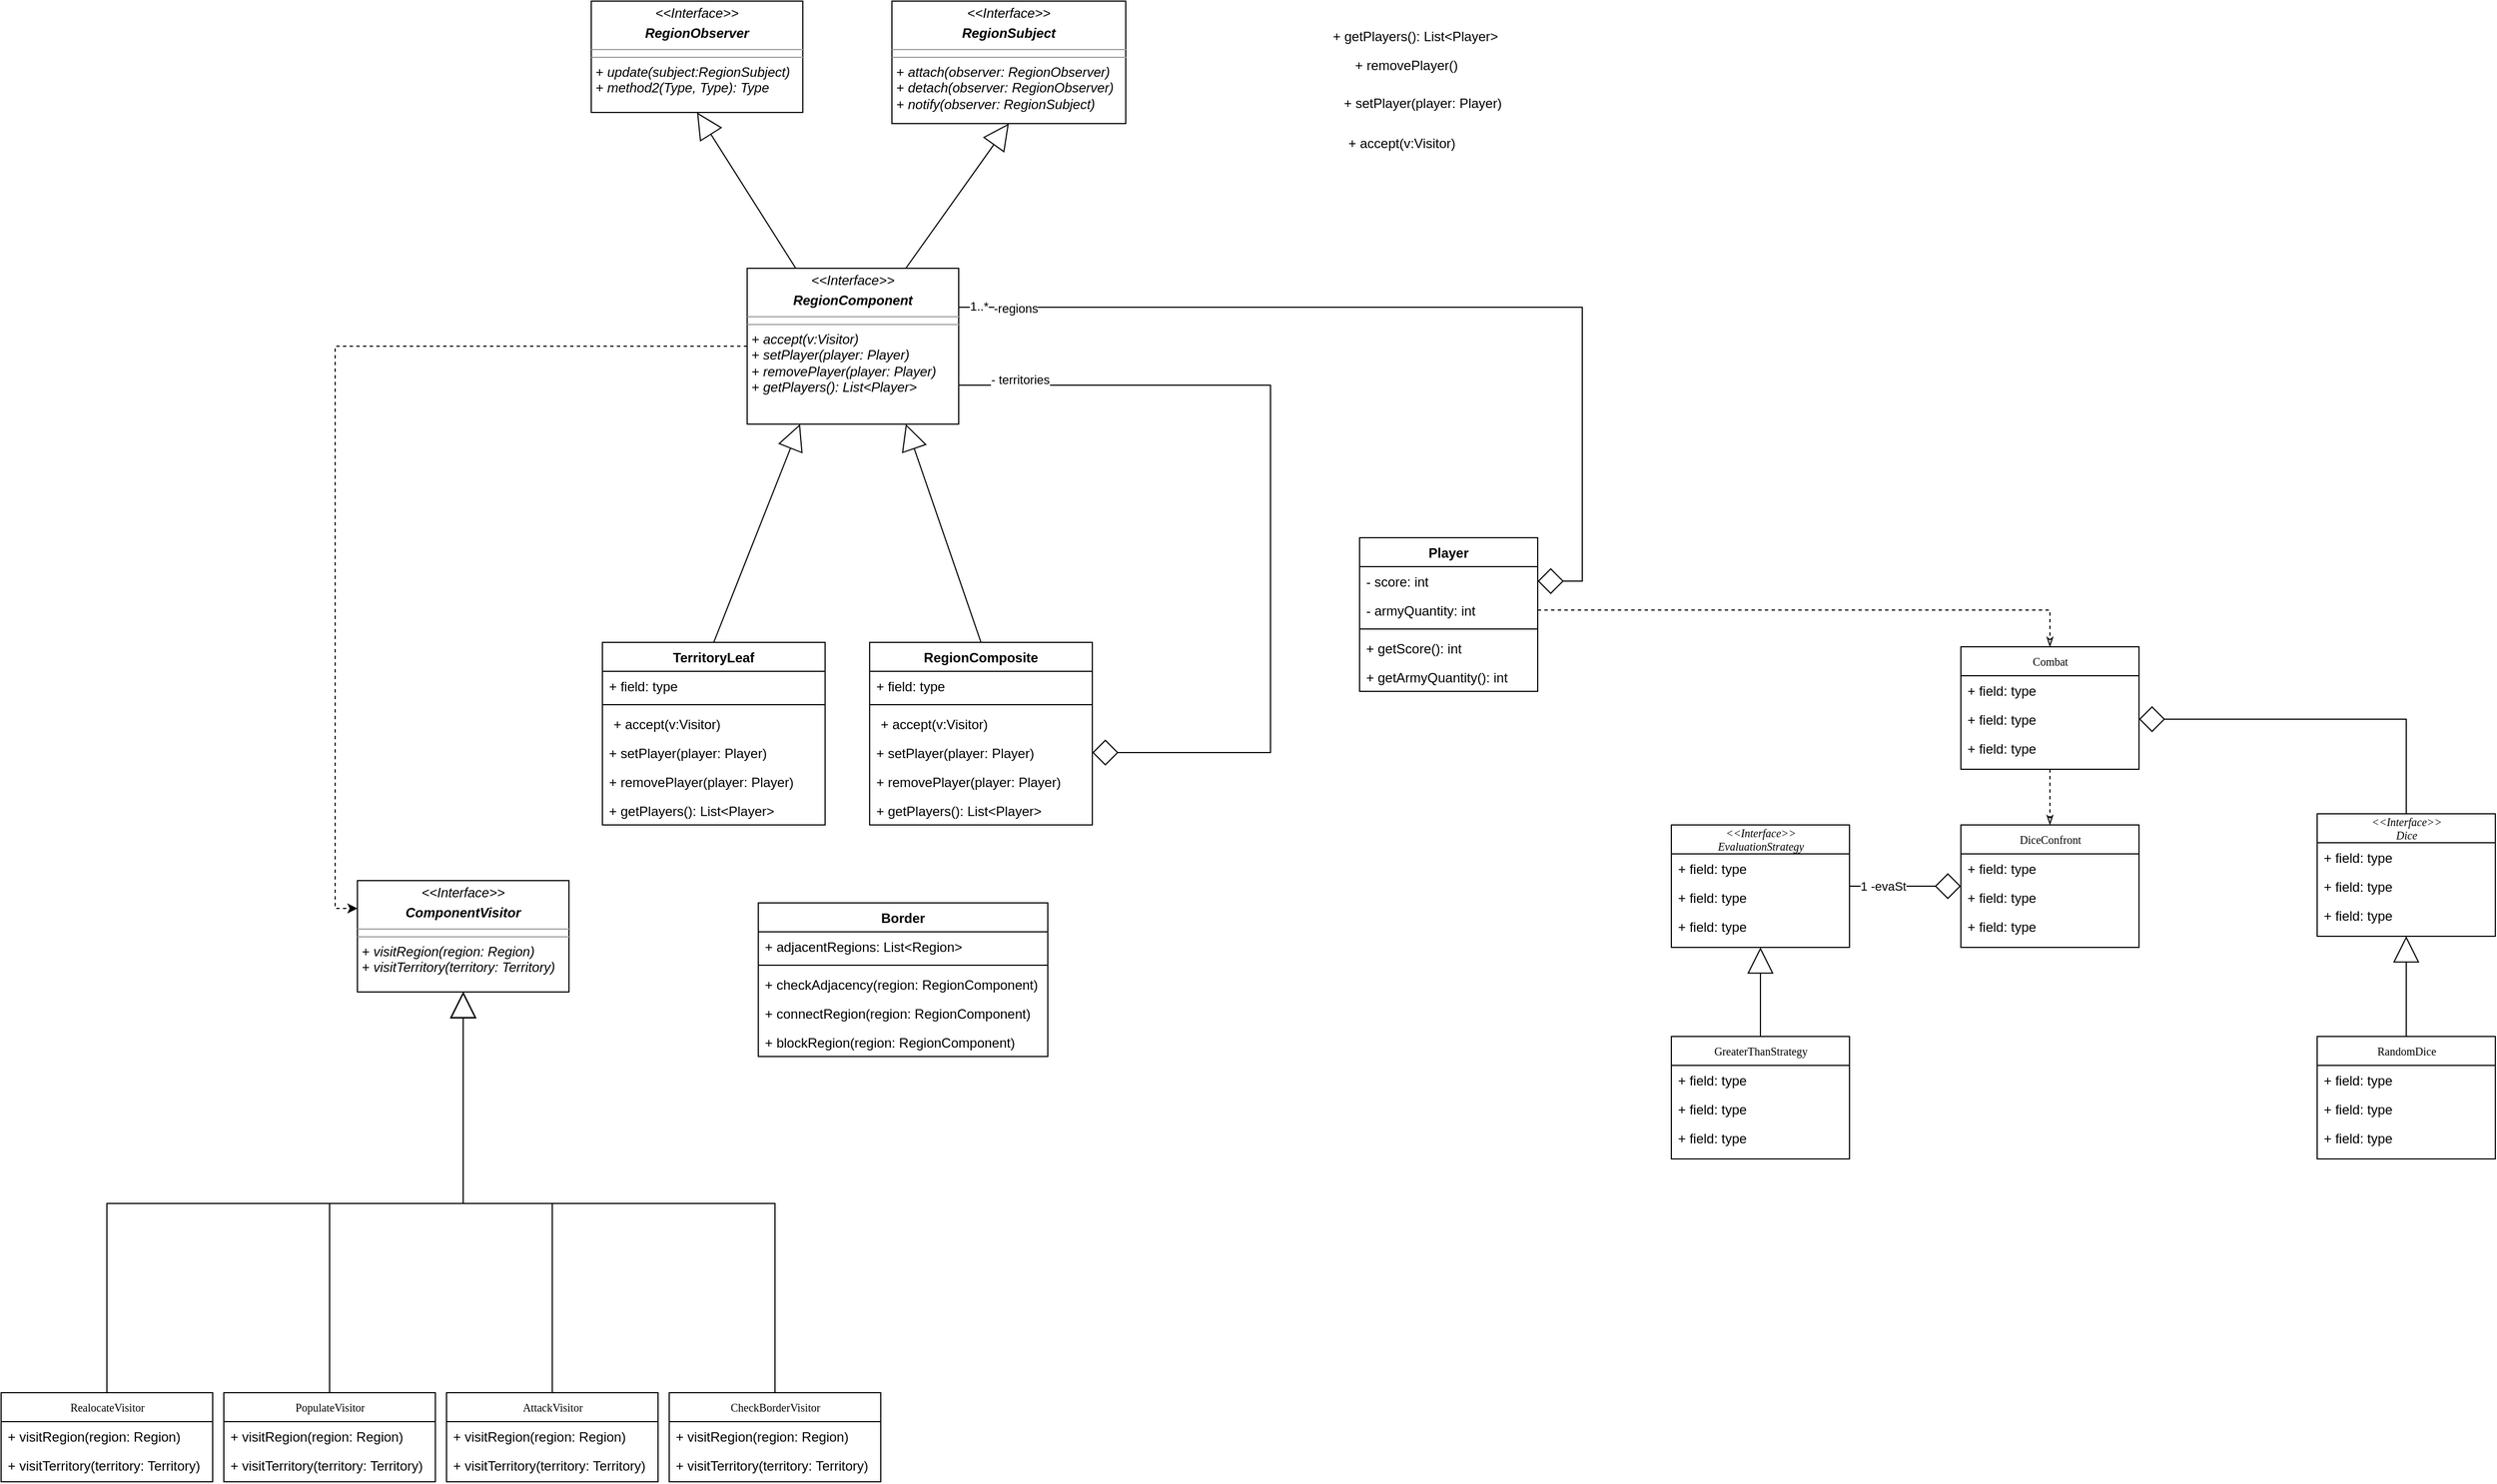 <mxfile version="24.4.0" type="github">
  <diagram name="Page-1" id="c4acf3e9-155e-7222-9cf6-157b1a14988f">
    <mxGraphModel dx="2246" dy="1910" grid="1" gridSize="10" guides="1" tooltips="1" connect="1" arrows="1" fold="1" page="1" pageScale="1" pageWidth="850" pageHeight="1100" background="none" math="0" shadow="0">
      <root>
        <mxCell id="0" />
        <mxCell id="1" parent="0" />
        <mxCell id="na1BeW-ylkOoWlWhekBP-10" style="rounded=0;orthogonalLoop=1;jettySize=auto;html=1;exitX=0.5;exitY=0;exitDx=0;exitDy=0;entryX=0.25;entryY=1;entryDx=0;entryDy=0;endArrow=block;endFill=0;endSize=21;" parent="1" source="79rOuK-pVhbU8PKLv_2M-17" target="5d2195bd80daf111-18" edge="1">
          <mxGeometry relative="1" as="geometry" />
        </mxCell>
        <mxCell id="na1BeW-ylkOoWlWhekBP-73" style="rounded=0;orthogonalLoop=1;jettySize=auto;html=1;entryX=0.5;entryY=1;entryDx=0;entryDy=0;exitX=0.25;exitY=0;exitDx=0;exitDy=0;endArrow=block;endFill=0;endSize=21;" parent="1" target="5d2195bd80daf111-19" edge="1">
          <mxGeometry relative="1" as="geometry">
            <mxPoint x="230" y="-370" as="sourcePoint" />
            <mxPoint x="137.5" y="-470" as="targetPoint" />
          </mxGeometry>
        </mxCell>
        <mxCell id="na1BeW-ylkOoWlWhekBP-74" style="rounded=0;orthogonalLoop=1;jettySize=auto;html=1;exitX=0.75;exitY=0;exitDx=0;exitDy=0;endArrow=block;endFill=0;endSize=21;entryX=0.5;entryY=1;entryDx=0;entryDy=0;" parent="1" source="5d2195bd80daf111-18" target="na1BeW-ylkOoWlWhekBP-14" edge="1">
          <mxGeometry relative="1" as="geometry" />
        </mxCell>
        <mxCell id="79rOuK-pVhbU8PKLv_2M-42" style="edgeStyle=orthogonalEdgeStyle;rounded=0;orthogonalLoop=1;jettySize=auto;html=1;entryX=0;entryY=0.25;entryDx=0;entryDy=0;exitX=0;exitY=0.5;exitDx=0;exitDy=0;dashed=1;" edge="1" parent="1" source="5d2195bd80daf111-18" target="na1BeW-ylkOoWlWhekBP-15">
          <mxGeometry relative="1" as="geometry" />
        </mxCell>
        <mxCell id="5d2195bd80daf111-18" value="&lt;p style=&quot;margin:0px;margin-top:4px;text-align:center;&quot;&gt;&lt;i&gt;&amp;lt;&amp;lt;Interface&amp;gt;&amp;gt;&lt;/i&gt;&lt;/p&gt;&lt;p style=&quot;margin:0px;margin-top:4px;text-align:center;&quot;&gt;&lt;b&gt;&lt;i&gt;RegionComponent&lt;/i&gt;&lt;/b&gt;&lt;br&gt;&lt;/p&gt;&lt;hr size=&quot;1&quot;&gt;&lt;hr size=&quot;1&quot;&gt;&lt;p style=&quot;margin:0px;margin-left:4px;&quot;&gt;+ &lt;i&gt;accept(v:Visitor)&lt;/i&gt;&lt;/p&gt;&lt;p style=&quot;margin:0px;margin-left:4px;&quot;&gt;+ &lt;i&gt;setPlayer(player: Player)&lt;/i&gt;&lt;/p&gt;&lt;p style=&quot;margin:0px;margin-left:4px;&quot;&gt;+ &lt;i&gt;removePlayer(player: Player)&lt;/i&gt;&lt;/p&gt;&lt;p style=&quot;margin:0px;margin-left:4px;&quot;&gt;+ &lt;i&gt;getPlayers(): List&amp;lt;Player&amp;gt;&lt;/i&gt;&lt;/p&gt;" style="verticalAlign=top;align=left;overflow=fill;fontSize=12;fontFamily=Helvetica;html=1;rounded=0;shadow=0;comic=0;labelBackgroundColor=none;strokeWidth=1" parent="1" vertex="1">
          <mxGeometry x="180" y="-380" width="190" height="140" as="geometry" />
        </mxCell>
        <mxCell id="5d2195bd80daf111-19" value="&lt;p style=&quot;margin:0px;margin-top:4px;text-align:center;&quot;&gt;&lt;i&gt;&amp;lt;&amp;lt;Interface&amp;gt;&amp;gt;&lt;/i&gt;&lt;/p&gt;&lt;p style=&quot;margin:0px;margin-top:4px;text-align:center;&quot;&gt;&lt;b&gt;&lt;i&gt;RegionObserver&lt;/i&gt;&lt;/b&gt;&lt;br&gt;&lt;/p&gt;&lt;hr size=&quot;1&quot;&gt;&lt;hr size=&quot;1&quot;&gt;&lt;p style=&quot;margin:0px;margin-left:4px;&quot;&gt;+ &lt;i&gt;update(subject:RegionSubject)&lt;/i&gt;&lt;br&gt;+&lt;i&gt; method2(Type, Type): Type&lt;/i&gt;&lt;/p&gt;" style="verticalAlign=top;align=left;overflow=fill;fontSize=12;fontFamily=Helvetica;html=1;rounded=0;shadow=0;comic=0;labelBackgroundColor=none;strokeWidth=1" parent="1" vertex="1">
          <mxGeometry x="40" y="-620" width="190" height="100" as="geometry" />
        </mxCell>
        <mxCell id="na1BeW-ylkOoWlWhekBP-12" style="rounded=0;orthogonalLoop=1;jettySize=auto;html=1;exitX=0.5;exitY=0;exitDx=0;exitDy=0;entryX=0.75;entryY=1;entryDx=0;entryDy=0;endArrow=block;endFill=0;jumpSize=6;startSize=6;endSize=21;" parent="1" source="79rOuK-pVhbU8PKLv_2M-29" target="5d2195bd80daf111-18" edge="1">
          <mxGeometry relative="1" as="geometry" />
        </mxCell>
        <mxCell id="na1BeW-ylkOoWlWhekBP-9" style="edgeStyle=orthogonalEdgeStyle;rounded=0;orthogonalLoop=1;jettySize=auto;html=1;exitX=1;exitY=0.5;exitDx=0;exitDy=0;entryX=1;entryY=0.75;entryDx=0;entryDy=0;startArrow=diamond;startFill=0;strokeWidth=1;targetPerimeterSpacing=0;sourcePerimeterSpacing=6;startSize=21;endArrow=none;endFill=0;" parent="1" source="79rOuK-pVhbU8PKLv_2M-33" target="5d2195bd80daf111-18" edge="1">
          <mxGeometry relative="1" as="geometry">
            <Array as="points">
              <mxPoint x="650" y="55" />
              <mxPoint x="650" y="-275" />
            </Array>
          </mxGeometry>
        </mxCell>
        <mxCell id="na1BeW-ylkOoWlWhekBP-13" value="&lt;div&gt;- territories&lt;/div&gt;" style="edgeLabel;html=1;align=center;verticalAlign=middle;resizable=0;points=[];" parent="na1BeW-ylkOoWlWhekBP-9" vertex="1" connectable="0">
          <mxGeometry x="0.858" y="4" relative="1" as="geometry">
            <mxPoint y="-9" as="offset" />
          </mxGeometry>
        </mxCell>
        <mxCell id="na1BeW-ylkOoWlWhekBP-14" value="&lt;p style=&quot;margin:0px;margin-top:4px;text-align:center;&quot;&gt;&lt;i&gt;&amp;lt;&amp;lt;Interface&amp;gt;&amp;gt;&lt;/i&gt;&lt;/p&gt;&lt;p style=&quot;margin:0px;margin-top:4px;text-align:center;&quot;&gt;&lt;b&gt;&lt;i&gt;RegionSubject&lt;/i&gt;&lt;/b&gt;&lt;br&gt;&lt;/p&gt;&lt;hr size=&quot;1&quot;&gt;&lt;hr size=&quot;1&quot;&gt;&lt;p style=&quot;margin:0px;margin-left:4px;&quot;&gt;+ &lt;i&gt;attach(observer: RegionObserver)&lt;/i&gt;&lt;br&gt;+ &lt;i&gt;detach(observer: RegionObserver)&lt;/i&gt;&lt;/p&gt;&lt;p style=&quot;margin:0px;margin-left:4px;&quot;&gt;+ &lt;i&gt;notify(observer: RegionSubject)&lt;/i&gt;&lt;/p&gt;" style="verticalAlign=top;align=left;overflow=fill;fontSize=12;fontFamily=Helvetica;html=1;rounded=0;shadow=0;comic=0;labelBackgroundColor=none;strokeWidth=1" parent="1" vertex="1">
          <mxGeometry x="310" y="-620" width="210" height="110" as="geometry" />
        </mxCell>
        <mxCell id="na1BeW-ylkOoWlWhekBP-40" style="edgeStyle=orthogonalEdgeStyle;rounded=0;orthogonalLoop=1;jettySize=auto;html=1;exitX=0.5;exitY=1;exitDx=0;exitDy=0;entryX=0.5;entryY=0;entryDx=0;entryDy=0;endArrow=none;endFill=0;startArrow=block;startFill=0;startSize=21;" parent="1" source="na1BeW-ylkOoWlWhekBP-15" target="na1BeW-ylkOoWlWhekBP-16" edge="1">
          <mxGeometry relative="1" as="geometry" />
        </mxCell>
        <mxCell id="na1BeW-ylkOoWlWhekBP-41" style="edgeStyle=orthogonalEdgeStyle;rounded=0;orthogonalLoop=1;jettySize=auto;html=1;entryX=0.5;entryY=0;entryDx=0;entryDy=0;endArrow=none;endFill=0;startArrow=block;startFill=0;startSize=21;" parent="1" source="na1BeW-ylkOoWlWhekBP-15" target="na1BeW-ylkOoWlWhekBP-24" edge="1">
          <mxGeometry relative="1" as="geometry" />
        </mxCell>
        <mxCell id="na1BeW-ylkOoWlWhekBP-15" value="&lt;p style=&quot;margin:0px;margin-top:4px;text-align:center;&quot;&gt;&lt;i&gt;&amp;lt;&amp;lt;Interface&amp;gt;&amp;gt;&lt;/i&gt;&lt;/p&gt;&lt;p style=&quot;margin:0px;margin-top:4px;text-align:center;&quot;&gt;&lt;b&gt;&lt;i&gt;ComponentVisitor&lt;/i&gt;&lt;/b&gt;&lt;br&gt;&lt;/p&gt;&lt;hr size=&quot;1&quot;&gt;&lt;hr size=&quot;1&quot;&gt;&lt;p style=&quot;margin:0px;margin-left:4px;&quot;&gt;+ &lt;i&gt;visitRegion(region: Region)&lt;/i&gt;&lt;br&gt;+ &lt;i&gt;visitTerritory(territory: Territory)&lt;/i&gt;&lt;br&gt;&lt;/p&gt;" style="verticalAlign=top;align=left;overflow=fill;fontSize=12;fontFamily=Helvetica;html=1;rounded=0;shadow=0;comic=0;labelBackgroundColor=none;strokeWidth=1" parent="1" vertex="1">
          <mxGeometry x="-170" y="170" width="190" height="100" as="geometry" />
        </mxCell>
        <mxCell id="na1BeW-ylkOoWlWhekBP-16" value="PopulateVisitor" style="swimlane;html=1;fontStyle=0;childLayout=stackLayout;horizontal=1;startSize=26;fillColor=none;horizontalStack=0;resizeParent=1;resizeLast=0;collapsible=1;marginBottom=0;swimlaneFillColor=#ffffff;rounded=0;shadow=0;comic=0;labelBackgroundColor=none;strokeWidth=1;fontFamily=Verdana;fontSize=10;align=center;" parent="1" vertex="1">
          <mxGeometry x="-290" y="630" width="190" height="80" as="geometry" />
        </mxCell>
        <mxCell id="79rOuK-pVhbU8PKLv_2M-1" value="+ visitRegion(region: Region)" style="text;html=1;strokeColor=none;fillColor=none;align=left;verticalAlign=top;spacingLeft=4;spacingRight=4;whiteSpace=wrap;overflow=hidden;rotatable=0;points=[[0,0.5],[1,0.5]];portConstraint=eastwest;" vertex="1" parent="na1BeW-ylkOoWlWhekBP-16">
          <mxGeometry y="26" width="190" height="26" as="geometry" />
        </mxCell>
        <mxCell id="79rOuK-pVhbU8PKLv_2M-2" value="+ visitTerritory(territory: Territory)" style="text;html=1;strokeColor=none;fillColor=none;align=left;verticalAlign=top;spacingLeft=4;spacingRight=4;whiteSpace=wrap;overflow=hidden;rotatable=0;points=[[0,0.5],[1,0.5]];portConstraint=eastwest;" vertex="1" parent="na1BeW-ylkOoWlWhekBP-16">
          <mxGeometry y="52" width="190" height="26" as="geometry" />
        </mxCell>
        <mxCell id="na1BeW-ylkOoWlWhekBP-24" value="AttackVisitor" style="swimlane;html=1;fontStyle=0;childLayout=stackLayout;horizontal=1;startSize=26;fillColor=none;horizontalStack=0;resizeParent=1;resizeLast=0;collapsible=1;marginBottom=0;swimlaneFillColor=#ffffff;rounded=0;shadow=0;comic=0;labelBackgroundColor=none;strokeWidth=1;fontFamily=Verdana;fontSize=10;align=center;" parent="1" vertex="1">
          <mxGeometry x="-90" y="630" width="190" height="80" as="geometry" />
        </mxCell>
        <mxCell id="na1BeW-ylkOoWlWhekBP-25" value="+ visitRegion(region: Region)" style="text;html=1;strokeColor=none;fillColor=none;align=left;verticalAlign=top;spacingLeft=4;spacingRight=4;whiteSpace=wrap;overflow=hidden;rotatable=0;points=[[0,0.5],[1,0.5]];portConstraint=eastwest;" parent="na1BeW-ylkOoWlWhekBP-24" vertex="1">
          <mxGeometry y="26" width="190" height="26" as="geometry" />
        </mxCell>
        <mxCell id="na1BeW-ylkOoWlWhekBP-26" value="+ visitTerritory(territory: Territory)" style="text;html=1;strokeColor=none;fillColor=none;align=left;verticalAlign=top;spacingLeft=4;spacingRight=4;whiteSpace=wrap;overflow=hidden;rotatable=0;points=[[0,0.5],[1,0.5]];portConstraint=eastwest;" parent="na1BeW-ylkOoWlWhekBP-24" vertex="1">
          <mxGeometry y="52" width="190" height="26" as="geometry" />
        </mxCell>
        <mxCell id="na1BeW-ylkOoWlWhekBP-45" style="edgeStyle=orthogonalEdgeStyle;rounded=0;orthogonalLoop=1;jettySize=auto;html=1;exitX=0.5;exitY=0;exitDx=0;exitDy=0;entryX=0.5;entryY=1;entryDx=0;entryDy=0;endArrow=block;endFill=0;endSize=21;" parent="1" source="na1BeW-ylkOoWlWhekBP-28" target="na1BeW-ylkOoWlWhekBP-15" edge="1">
          <mxGeometry relative="1" as="geometry" />
        </mxCell>
        <mxCell id="na1BeW-ylkOoWlWhekBP-28" value="CheckBorderVisitor" style="swimlane;html=1;fontStyle=0;childLayout=stackLayout;horizontal=1;startSize=26;fillColor=none;horizontalStack=0;resizeParent=1;resizeLast=0;collapsible=1;marginBottom=0;swimlaneFillColor=#ffffff;rounded=0;shadow=0;comic=0;labelBackgroundColor=none;strokeWidth=1;fontFamily=Verdana;fontSize=10;align=center;" parent="1" vertex="1">
          <mxGeometry x="110" y="630" width="190" height="80" as="geometry" />
        </mxCell>
        <mxCell id="79rOuK-pVhbU8PKLv_2M-5" value="+ visitRegion(region: Region)" style="text;html=1;strokeColor=none;fillColor=none;align=left;verticalAlign=top;spacingLeft=4;spacingRight=4;whiteSpace=wrap;overflow=hidden;rotatable=0;points=[[0,0.5],[1,0.5]];portConstraint=eastwest;" vertex="1" parent="na1BeW-ylkOoWlWhekBP-28">
          <mxGeometry y="26" width="190" height="26" as="geometry" />
        </mxCell>
        <mxCell id="79rOuK-pVhbU8PKLv_2M-6" value="+ visitTerritory(territory: Territory)" style="text;html=1;strokeColor=none;fillColor=none;align=left;verticalAlign=top;spacingLeft=4;spacingRight=4;whiteSpace=wrap;overflow=hidden;rotatable=0;points=[[0,0.5],[1,0.5]];portConstraint=eastwest;" vertex="1" parent="na1BeW-ylkOoWlWhekBP-28">
          <mxGeometry y="52" width="190" height="26" as="geometry" />
        </mxCell>
        <mxCell id="na1BeW-ylkOoWlWhekBP-46" style="edgeStyle=orthogonalEdgeStyle;rounded=0;orthogonalLoop=1;jettySize=auto;html=1;exitX=0.5;exitY=0;exitDx=0;exitDy=0;entryX=0.5;entryY=1;entryDx=0;entryDy=0;endArrow=block;endFill=0;endSize=21;" parent="1" source="na1BeW-ylkOoWlWhekBP-32" target="na1BeW-ylkOoWlWhekBP-15" edge="1">
          <mxGeometry relative="1" as="geometry" />
        </mxCell>
        <mxCell id="na1BeW-ylkOoWlWhekBP-32" value="RealocateVisitor" style="swimlane;html=1;fontStyle=0;childLayout=stackLayout;horizontal=1;startSize=26;fillColor=none;horizontalStack=0;resizeParent=1;resizeLast=0;collapsible=1;marginBottom=0;swimlaneFillColor=#ffffff;rounded=0;shadow=0;comic=0;labelBackgroundColor=none;strokeWidth=1;fontFamily=Verdana;fontSize=10;align=center;" parent="1" vertex="1">
          <mxGeometry x="-490" y="630" width="190" height="80" as="geometry" />
        </mxCell>
        <mxCell id="79rOuK-pVhbU8PKLv_2M-3" value="+ visitRegion(region: Region)" style="text;html=1;strokeColor=none;fillColor=none;align=left;verticalAlign=top;spacingLeft=4;spacingRight=4;whiteSpace=wrap;overflow=hidden;rotatable=0;points=[[0,0.5],[1,0.5]];portConstraint=eastwest;" vertex="1" parent="na1BeW-ylkOoWlWhekBP-32">
          <mxGeometry y="26" width="190" height="26" as="geometry" />
        </mxCell>
        <mxCell id="79rOuK-pVhbU8PKLv_2M-4" value="+ visitTerritory(territory: Territory)" style="text;html=1;strokeColor=none;fillColor=none;align=left;verticalAlign=top;spacingLeft=4;spacingRight=4;whiteSpace=wrap;overflow=hidden;rotatable=0;points=[[0,0.5],[1,0.5]];portConstraint=eastwest;" vertex="1" parent="na1BeW-ylkOoWlWhekBP-32">
          <mxGeometry y="52" width="190" height="26" as="geometry" />
        </mxCell>
        <mxCell id="0N6MxDziyobcdx-l6GbU-9" style="edgeStyle=orthogonalEdgeStyle;rounded=0;orthogonalLoop=1;jettySize=auto;html=1;entryX=0.5;entryY=0;entryDx=0;entryDy=0;dashed=1;exitX=1;exitY=0.5;exitDx=0;exitDy=0;endArrow=classicThin;endFill=0;" parent="1" source="79rOuK-pVhbU8PKLv_2M-44" target="na1BeW-ylkOoWlWhekBP-47" edge="1">
          <mxGeometry relative="1" as="geometry" />
        </mxCell>
        <mxCell id="0N6MxDziyobcdx-l6GbU-1" style="rounded=0;orthogonalLoop=1;jettySize=auto;html=1;entryX=0.5;entryY=0;entryDx=0;entryDy=0;dashed=1;endArrow=classicThin;endFill=0;" parent="1" source="na1BeW-ylkOoWlWhekBP-47" target="na1BeW-ylkOoWlWhekBP-51" edge="1">
          <mxGeometry relative="1" as="geometry" />
        </mxCell>
        <mxCell id="na1BeW-ylkOoWlWhekBP-47" value="Combat" style="swimlane;html=1;fontStyle=0;childLayout=stackLayout;horizontal=1;startSize=26;fillColor=none;horizontalStack=0;resizeParent=1;resizeLast=0;collapsible=1;marginBottom=0;swimlaneFillColor=#ffffff;rounded=0;shadow=0;comic=0;labelBackgroundColor=none;strokeWidth=1;fontFamily=Verdana;fontSize=10;align=center;" parent="1" vertex="1">
          <mxGeometry x="1270" y="-40" width="160" height="110" as="geometry" />
        </mxCell>
        <mxCell id="na1BeW-ylkOoWlWhekBP-48" value="+ field: type" style="text;html=1;strokeColor=none;fillColor=none;align=left;verticalAlign=top;spacingLeft=4;spacingRight=4;whiteSpace=wrap;overflow=hidden;rotatable=0;points=[[0,0.5],[1,0.5]];portConstraint=eastwest;" parent="na1BeW-ylkOoWlWhekBP-47" vertex="1">
          <mxGeometry y="26" width="160" height="26" as="geometry" />
        </mxCell>
        <mxCell id="na1BeW-ylkOoWlWhekBP-49" value="+ field: type" style="text;html=1;strokeColor=none;fillColor=none;align=left;verticalAlign=top;spacingLeft=4;spacingRight=4;whiteSpace=wrap;overflow=hidden;rotatable=0;points=[[0,0.5],[1,0.5]];portConstraint=eastwest;" parent="na1BeW-ylkOoWlWhekBP-47" vertex="1">
          <mxGeometry y="52" width="160" height="26" as="geometry" />
        </mxCell>
        <mxCell id="na1BeW-ylkOoWlWhekBP-50" value="+ field: type" style="text;html=1;strokeColor=none;fillColor=none;align=left;verticalAlign=top;spacingLeft=4;spacingRight=4;whiteSpace=wrap;overflow=hidden;rotatable=0;points=[[0,0.5],[1,0.5]];portConstraint=eastwest;" parent="na1BeW-ylkOoWlWhekBP-47" vertex="1">
          <mxGeometry y="78" width="160" height="26" as="geometry" />
        </mxCell>
        <mxCell id="0N6MxDziyobcdx-l6GbU-8" style="edgeStyle=orthogonalEdgeStyle;rounded=0;orthogonalLoop=1;jettySize=auto;html=1;startArrow=diamond;startFill=0;endArrow=none;endFill=0;startSize=21;" parent="1" source="na1BeW-ylkOoWlWhekBP-51" target="na1BeW-ylkOoWlWhekBP-59" edge="1">
          <mxGeometry relative="1" as="geometry" />
        </mxCell>
        <mxCell id="0N6MxDziyobcdx-l6GbU-10" value="1 -evaSt" style="edgeLabel;html=1;align=center;verticalAlign=middle;resizable=0;points=[];" parent="0N6MxDziyobcdx-l6GbU-8" vertex="1" connectable="0">
          <mxGeometry x="0.7" relative="1" as="geometry">
            <mxPoint x="15" as="offset" />
          </mxGeometry>
        </mxCell>
        <mxCell id="na1BeW-ylkOoWlWhekBP-51" value="DiceConfront" style="swimlane;html=1;fontStyle=0;childLayout=stackLayout;horizontal=1;startSize=26;fillColor=none;horizontalStack=0;resizeParent=1;resizeLast=0;collapsible=1;marginBottom=0;swimlaneFillColor=#ffffff;rounded=0;shadow=0;comic=0;labelBackgroundColor=none;strokeWidth=1;fontFamily=Verdana;fontSize=10;align=center;" parent="1" vertex="1">
          <mxGeometry x="1270" y="120" width="160" height="110" as="geometry" />
        </mxCell>
        <mxCell id="na1BeW-ylkOoWlWhekBP-52" value="+ field: type" style="text;html=1;strokeColor=none;fillColor=none;align=left;verticalAlign=top;spacingLeft=4;spacingRight=4;whiteSpace=wrap;overflow=hidden;rotatable=0;points=[[0,0.5],[1,0.5]];portConstraint=eastwest;" parent="na1BeW-ylkOoWlWhekBP-51" vertex="1">
          <mxGeometry y="26" width="160" height="26" as="geometry" />
        </mxCell>
        <mxCell id="na1BeW-ylkOoWlWhekBP-53" value="+ field: type" style="text;html=1;strokeColor=none;fillColor=none;align=left;verticalAlign=top;spacingLeft=4;spacingRight=4;whiteSpace=wrap;overflow=hidden;rotatable=0;points=[[0,0.5],[1,0.5]];portConstraint=eastwest;" parent="na1BeW-ylkOoWlWhekBP-51" vertex="1">
          <mxGeometry y="52" width="160" height="26" as="geometry" />
        </mxCell>
        <mxCell id="na1BeW-ylkOoWlWhekBP-54" value="+ field: type" style="text;html=1;strokeColor=none;fillColor=none;align=left;verticalAlign=top;spacingLeft=4;spacingRight=4;whiteSpace=wrap;overflow=hidden;rotatable=0;points=[[0,0.5],[1,0.5]];portConstraint=eastwest;" parent="na1BeW-ylkOoWlWhekBP-51" vertex="1">
          <mxGeometry y="78" width="160" height="26" as="geometry" />
        </mxCell>
        <mxCell id="0N6MxDziyobcdx-l6GbU-7" style="edgeStyle=orthogonalEdgeStyle;rounded=0;orthogonalLoop=1;jettySize=auto;html=1;entryX=1;entryY=0.5;entryDx=0;entryDy=0;endArrow=diamond;endFill=0;startSize=6;endSize=21;" parent="1" source="na1BeW-ylkOoWlWhekBP-55" target="na1BeW-ylkOoWlWhekBP-49" edge="1">
          <mxGeometry relative="1" as="geometry" />
        </mxCell>
        <mxCell id="na1BeW-ylkOoWlWhekBP-55" value="&lt;div&gt;&lt;i&gt;&amp;lt;&amp;lt;Interface&amp;gt;&amp;gt;&lt;/i&gt;&lt;/div&gt;&lt;div&gt;&lt;i&gt;Dice&lt;/i&gt;&lt;/div&gt;" style="swimlane;html=1;fontStyle=0;childLayout=stackLayout;horizontal=1;startSize=26;fillColor=none;horizontalStack=0;resizeParent=1;resizeLast=0;collapsible=1;marginBottom=0;swimlaneFillColor=#ffffff;rounded=0;shadow=0;comic=0;labelBackgroundColor=none;strokeWidth=1;fontFamily=Verdana;fontSize=10;align=center;" parent="1" vertex="1">
          <mxGeometry x="1590" y="110" width="160" height="110" as="geometry" />
        </mxCell>
        <mxCell id="na1BeW-ylkOoWlWhekBP-56" value="+ field: type" style="text;html=1;strokeColor=none;fillColor=none;align=left;verticalAlign=top;spacingLeft=4;spacingRight=4;whiteSpace=wrap;overflow=hidden;rotatable=0;points=[[0,0.5],[1,0.5]];portConstraint=eastwest;" parent="na1BeW-ylkOoWlWhekBP-55" vertex="1">
          <mxGeometry y="26" width="160" height="26" as="geometry" />
        </mxCell>
        <mxCell id="na1BeW-ylkOoWlWhekBP-57" value="+ field: type" style="text;html=1;strokeColor=none;fillColor=none;align=left;verticalAlign=top;spacingLeft=4;spacingRight=4;whiteSpace=wrap;overflow=hidden;rotatable=0;points=[[0,0.5],[1,0.5]];portConstraint=eastwest;" parent="na1BeW-ylkOoWlWhekBP-55" vertex="1">
          <mxGeometry y="52" width="160" height="26" as="geometry" />
        </mxCell>
        <mxCell id="na1BeW-ylkOoWlWhekBP-58" value="+ field: type" style="text;html=1;strokeColor=none;fillColor=none;align=left;verticalAlign=top;spacingLeft=4;spacingRight=4;whiteSpace=wrap;overflow=hidden;rotatable=0;points=[[0,0.5],[1,0.5]];portConstraint=eastwest;" parent="na1BeW-ylkOoWlWhekBP-55" vertex="1">
          <mxGeometry y="78" width="160" height="26" as="geometry" />
        </mxCell>
        <mxCell id="na1BeW-ylkOoWlWhekBP-59" value="&lt;div&gt;&lt;i&gt;&amp;lt;&amp;lt;Interface&amp;gt;&amp;gt;&lt;br&gt;&lt;/i&gt;&lt;/div&gt;&lt;div&gt;&lt;i&gt;EvaluationStrategy&lt;/i&gt;&lt;/div&gt;" style="swimlane;html=1;fontStyle=0;childLayout=stackLayout;horizontal=1;startSize=26;fillColor=none;horizontalStack=0;resizeParent=1;resizeLast=0;collapsible=1;marginBottom=0;swimlaneFillColor=#ffffff;rounded=0;shadow=0;comic=0;labelBackgroundColor=none;strokeWidth=1;fontFamily=Verdana;fontSize=10;align=center;" parent="1" vertex="1">
          <mxGeometry x="1010" y="120" width="160" height="110" as="geometry" />
        </mxCell>
        <mxCell id="na1BeW-ylkOoWlWhekBP-60" value="+ field: type" style="text;html=1;strokeColor=none;fillColor=none;align=left;verticalAlign=top;spacingLeft=4;spacingRight=4;whiteSpace=wrap;overflow=hidden;rotatable=0;points=[[0,0.5],[1,0.5]];portConstraint=eastwest;" parent="na1BeW-ylkOoWlWhekBP-59" vertex="1">
          <mxGeometry y="26" width="160" height="26" as="geometry" />
        </mxCell>
        <mxCell id="na1BeW-ylkOoWlWhekBP-61" value="+ field: type" style="text;html=1;strokeColor=none;fillColor=none;align=left;verticalAlign=top;spacingLeft=4;spacingRight=4;whiteSpace=wrap;overflow=hidden;rotatable=0;points=[[0,0.5],[1,0.5]];portConstraint=eastwest;" parent="na1BeW-ylkOoWlWhekBP-59" vertex="1">
          <mxGeometry y="52" width="160" height="26" as="geometry" />
        </mxCell>
        <mxCell id="na1BeW-ylkOoWlWhekBP-62" value="+ field: type" style="text;html=1;strokeColor=none;fillColor=none;align=left;verticalAlign=top;spacingLeft=4;spacingRight=4;whiteSpace=wrap;overflow=hidden;rotatable=0;points=[[0,0.5],[1,0.5]];portConstraint=eastwest;" parent="na1BeW-ylkOoWlWhekBP-59" vertex="1">
          <mxGeometry y="78" width="160" height="26" as="geometry" />
        </mxCell>
        <mxCell id="na1BeW-ylkOoWlWhekBP-68" style="rounded=0;orthogonalLoop=1;jettySize=auto;html=1;endArrow=block;endFill=0;endSize=21;" parent="1" source="na1BeW-ylkOoWlWhekBP-63" target="na1BeW-ylkOoWlWhekBP-59" edge="1">
          <mxGeometry relative="1" as="geometry" />
        </mxCell>
        <mxCell id="na1BeW-ylkOoWlWhekBP-63" value="GreaterThanStrategy" style="swimlane;html=1;fontStyle=0;childLayout=stackLayout;horizontal=1;startSize=26;fillColor=none;horizontalStack=0;resizeParent=1;resizeLast=0;collapsible=1;marginBottom=0;swimlaneFillColor=#ffffff;rounded=0;shadow=0;comic=0;labelBackgroundColor=none;strokeWidth=1;fontFamily=Verdana;fontSize=10;align=center;" parent="1" vertex="1">
          <mxGeometry x="1010" y="310" width="160" height="110" as="geometry" />
        </mxCell>
        <mxCell id="na1BeW-ylkOoWlWhekBP-64" value="+ field: type" style="text;html=1;strokeColor=none;fillColor=none;align=left;verticalAlign=top;spacingLeft=4;spacingRight=4;whiteSpace=wrap;overflow=hidden;rotatable=0;points=[[0,0.5],[1,0.5]];portConstraint=eastwest;" parent="na1BeW-ylkOoWlWhekBP-63" vertex="1">
          <mxGeometry y="26" width="160" height="26" as="geometry" />
        </mxCell>
        <mxCell id="na1BeW-ylkOoWlWhekBP-65" value="+ field: type" style="text;html=1;strokeColor=none;fillColor=none;align=left;verticalAlign=top;spacingLeft=4;spacingRight=4;whiteSpace=wrap;overflow=hidden;rotatable=0;points=[[0,0.5],[1,0.5]];portConstraint=eastwest;" parent="na1BeW-ylkOoWlWhekBP-63" vertex="1">
          <mxGeometry y="52" width="160" height="26" as="geometry" />
        </mxCell>
        <mxCell id="na1BeW-ylkOoWlWhekBP-66" value="+ field: type" style="text;html=1;strokeColor=none;fillColor=none;align=left;verticalAlign=top;spacingLeft=4;spacingRight=4;whiteSpace=wrap;overflow=hidden;rotatable=0;points=[[0,0.5],[1,0.5]];portConstraint=eastwest;" parent="na1BeW-ylkOoWlWhekBP-63" vertex="1">
          <mxGeometry y="78" width="160" height="26" as="geometry" />
        </mxCell>
        <mxCell id="0N6MxDziyobcdx-l6GbU-5" style="rounded=0;orthogonalLoop=1;jettySize=auto;html=1;entryX=0.5;entryY=1;entryDx=0;entryDy=0;endArrow=block;endFill=0;startSize=6;endSize=21;" parent="1" source="na1BeW-ylkOoWlWhekBP-69" target="na1BeW-ylkOoWlWhekBP-55" edge="1">
          <mxGeometry relative="1" as="geometry" />
        </mxCell>
        <mxCell id="na1BeW-ylkOoWlWhekBP-69" value="RandomDice" style="swimlane;html=1;fontStyle=0;childLayout=stackLayout;horizontal=1;startSize=26;fillColor=none;horizontalStack=0;resizeParent=1;resizeLast=0;collapsible=1;marginBottom=0;swimlaneFillColor=#ffffff;rounded=0;shadow=0;comic=0;labelBackgroundColor=none;strokeWidth=1;fontFamily=Verdana;fontSize=10;align=center;" parent="1" vertex="1">
          <mxGeometry x="1590" y="310" width="160" height="110" as="geometry" />
        </mxCell>
        <mxCell id="na1BeW-ylkOoWlWhekBP-70" value="+ field: type" style="text;html=1;strokeColor=none;fillColor=none;align=left;verticalAlign=top;spacingLeft=4;spacingRight=4;whiteSpace=wrap;overflow=hidden;rotatable=0;points=[[0,0.5],[1,0.5]];portConstraint=eastwest;" parent="na1BeW-ylkOoWlWhekBP-69" vertex="1">
          <mxGeometry y="26" width="160" height="26" as="geometry" />
        </mxCell>
        <mxCell id="na1BeW-ylkOoWlWhekBP-71" value="+ field: type" style="text;html=1;strokeColor=none;fillColor=none;align=left;verticalAlign=top;spacingLeft=4;spacingRight=4;whiteSpace=wrap;overflow=hidden;rotatable=0;points=[[0,0.5],[1,0.5]];portConstraint=eastwest;" parent="na1BeW-ylkOoWlWhekBP-69" vertex="1">
          <mxGeometry y="52" width="160" height="26" as="geometry" />
        </mxCell>
        <mxCell id="na1BeW-ylkOoWlWhekBP-72" value="+ field: type" style="text;html=1;strokeColor=none;fillColor=none;align=left;verticalAlign=top;spacingLeft=4;spacingRight=4;whiteSpace=wrap;overflow=hidden;rotatable=0;points=[[0,0.5],[1,0.5]];portConstraint=eastwest;" parent="na1BeW-ylkOoWlWhekBP-69" vertex="1">
          <mxGeometry y="78" width="160" height="26" as="geometry" />
        </mxCell>
        <mxCell id="79rOuK-pVhbU8PKLv_2M-14" style="edgeStyle=orthogonalEdgeStyle;rounded=0;orthogonalLoop=1;jettySize=auto;html=1;entryX=1;entryY=0.25;entryDx=0;entryDy=0;exitX=1;exitY=0.5;exitDx=0;exitDy=0;endArrow=none;endFill=0;startArrow=diamond;startFill=0;startSize=21;endSize=6;" edge="1" parent="1" source="79rOuK-pVhbU8PKLv_2M-8" target="5d2195bd80daf111-18">
          <mxGeometry relative="1" as="geometry" />
        </mxCell>
        <mxCell id="79rOuK-pVhbU8PKLv_2M-15" value="-regions " style="edgeLabel;html=1;align=center;verticalAlign=middle;resizable=0;points=[];" vertex="1" connectable="0" parent="79rOuK-pVhbU8PKLv_2M-14">
          <mxGeometry x="0.88" y="1" relative="1" as="geometry">
            <mxPoint as="offset" />
          </mxGeometry>
        </mxCell>
        <mxCell id="79rOuK-pVhbU8PKLv_2M-16" value="1..*" style="edgeLabel;html=1;align=center;verticalAlign=middle;resizable=0;points=[];" vertex="1" connectable="0" parent="79rOuK-pVhbU8PKLv_2M-14">
          <mxGeometry x="0.958" y="-1" relative="1" as="geometry">
            <mxPoint as="offset" />
          </mxGeometry>
        </mxCell>
        <mxCell id="79rOuK-pVhbU8PKLv_2M-7" value="Player" style="swimlane;fontStyle=1;align=center;verticalAlign=top;childLayout=stackLayout;horizontal=1;startSize=26;horizontalStack=0;resizeParent=1;resizeParentMax=0;resizeLast=0;collapsible=1;marginBottom=0;whiteSpace=wrap;html=1;" vertex="1" parent="1">
          <mxGeometry x="730" y="-138" width="160" height="138" as="geometry" />
        </mxCell>
        <mxCell id="79rOuK-pVhbU8PKLv_2M-8" value="- score: int" style="text;strokeColor=none;fillColor=none;align=left;verticalAlign=top;spacingLeft=4;spacingRight=4;overflow=hidden;rotatable=0;points=[[0,0.5],[1,0.5]];portConstraint=eastwest;whiteSpace=wrap;html=1;" vertex="1" parent="79rOuK-pVhbU8PKLv_2M-7">
          <mxGeometry y="26" width="160" height="26" as="geometry" />
        </mxCell>
        <mxCell id="79rOuK-pVhbU8PKLv_2M-44" value="- armyQuantity: int" style="text;strokeColor=none;fillColor=none;align=left;verticalAlign=top;spacingLeft=4;spacingRight=4;overflow=hidden;rotatable=0;points=[[0,0.5],[1,0.5]];portConstraint=eastwest;whiteSpace=wrap;html=1;" vertex="1" parent="79rOuK-pVhbU8PKLv_2M-7">
          <mxGeometry y="52" width="160" height="26" as="geometry" />
        </mxCell>
        <mxCell id="79rOuK-pVhbU8PKLv_2M-9" value="" style="line;strokeWidth=1;fillColor=none;align=left;verticalAlign=middle;spacingTop=-1;spacingLeft=3;spacingRight=3;rotatable=0;labelPosition=right;points=[];portConstraint=eastwest;strokeColor=inherit;" vertex="1" parent="79rOuK-pVhbU8PKLv_2M-7">
          <mxGeometry y="78" width="160" height="8" as="geometry" />
        </mxCell>
        <mxCell id="79rOuK-pVhbU8PKLv_2M-43" value="&lt;div&gt;+ getScore(): int&lt;/div&gt;" style="text;strokeColor=none;fillColor=none;align=left;verticalAlign=top;spacingLeft=4;spacingRight=4;overflow=hidden;rotatable=0;points=[[0,0.5],[1,0.5]];portConstraint=eastwest;whiteSpace=wrap;html=1;" vertex="1" parent="79rOuK-pVhbU8PKLv_2M-7">
          <mxGeometry y="86" width="160" height="26" as="geometry" />
        </mxCell>
        <mxCell id="79rOuK-pVhbU8PKLv_2M-10" value="&lt;div&gt;+ getArmyQuantity(): int&lt;/div&gt;" style="text;strokeColor=none;fillColor=none;align=left;verticalAlign=top;spacingLeft=4;spacingRight=4;overflow=hidden;rotatable=0;points=[[0,0.5],[1,0.5]];portConstraint=eastwest;whiteSpace=wrap;html=1;" vertex="1" parent="79rOuK-pVhbU8PKLv_2M-7">
          <mxGeometry y="112" width="160" height="26" as="geometry" />
        </mxCell>
        <mxCell id="79rOuK-pVhbU8PKLv_2M-17" value="TerritoryLeaf" style="swimlane;fontStyle=1;align=center;verticalAlign=top;childLayout=stackLayout;horizontal=1;startSize=26;horizontalStack=0;resizeParent=1;resizeParentMax=0;resizeLast=0;collapsible=1;marginBottom=0;whiteSpace=wrap;html=1;" vertex="1" parent="1">
          <mxGeometry x="50" y="-44" width="200" height="164" as="geometry" />
        </mxCell>
        <mxCell id="79rOuK-pVhbU8PKLv_2M-18" value="+ field: type" style="text;strokeColor=none;fillColor=none;align=left;verticalAlign=top;spacingLeft=4;spacingRight=4;overflow=hidden;rotatable=0;points=[[0,0.5],[1,0.5]];portConstraint=eastwest;whiteSpace=wrap;html=1;" vertex="1" parent="79rOuK-pVhbU8PKLv_2M-17">
          <mxGeometry y="26" width="200" height="26" as="geometry" />
        </mxCell>
        <mxCell id="79rOuK-pVhbU8PKLv_2M-19" value="" style="line;strokeWidth=1;fillColor=none;align=left;verticalAlign=middle;spacingTop=-1;spacingLeft=3;spacingRight=3;rotatable=0;labelPosition=right;points=[];portConstraint=eastwest;strokeColor=inherit;" vertex="1" parent="79rOuK-pVhbU8PKLv_2M-17">
          <mxGeometry y="52" width="200" height="8" as="geometry" />
        </mxCell>
        <mxCell id="79rOuK-pVhbU8PKLv_2M-25" value="&lt;p style=&quot;margin:0px;margin-left:4px;&quot;&gt;+ accept(v:Visitor)&lt;/p&gt;" style="text;strokeColor=none;fillColor=none;align=left;verticalAlign=top;spacingLeft=4;spacingRight=4;overflow=hidden;rotatable=0;points=[[0,0.5],[1,0.5]];portConstraint=eastwest;whiteSpace=wrap;html=1;" vertex="1" parent="79rOuK-pVhbU8PKLv_2M-17">
          <mxGeometry y="60" width="200" height="26" as="geometry" />
        </mxCell>
        <mxCell id="79rOuK-pVhbU8PKLv_2M-26" value="+ setPlayer(player: Player)" style="text;strokeColor=none;fillColor=none;align=left;verticalAlign=top;spacingLeft=4;spacingRight=4;overflow=hidden;rotatable=0;points=[[0,0.5],[1,0.5]];portConstraint=eastwest;whiteSpace=wrap;html=1;" vertex="1" parent="79rOuK-pVhbU8PKLv_2M-17">
          <mxGeometry y="86" width="200" height="26" as="geometry" />
        </mxCell>
        <mxCell id="79rOuK-pVhbU8PKLv_2M-27" value="+ removePlayer(player: Player)" style="text;strokeColor=none;fillColor=none;align=left;verticalAlign=top;spacingLeft=4;spacingRight=4;overflow=hidden;rotatable=0;points=[[0,0.5],[1,0.5]];portConstraint=eastwest;whiteSpace=wrap;html=1;" vertex="1" parent="79rOuK-pVhbU8PKLv_2M-17">
          <mxGeometry y="112" width="200" height="26" as="geometry" />
        </mxCell>
        <mxCell id="79rOuK-pVhbU8PKLv_2M-28" value="+ getPlayers(): List&amp;lt;Player&amp;gt;" style="text;strokeColor=none;fillColor=none;align=left;verticalAlign=top;spacingLeft=4;spacingRight=4;overflow=hidden;rotatable=0;points=[[0,0.5],[1,0.5]];portConstraint=eastwest;whiteSpace=wrap;html=1;" vertex="1" parent="79rOuK-pVhbU8PKLv_2M-17">
          <mxGeometry y="138" width="200" height="26" as="geometry" />
        </mxCell>
        <mxCell id="79rOuK-pVhbU8PKLv_2M-21" value="+ getPlayers(): List&amp;lt;Player&amp;gt;" style="text;strokeColor=none;fillColor=none;align=left;verticalAlign=top;spacingLeft=4;spacingRight=4;overflow=hidden;rotatable=0;points=[[0,0.5],[1,0.5]];portConstraint=eastwest;whiteSpace=wrap;html=1;" vertex="1" parent="1">
          <mxGeometry x="700" y="-602" width="160" height="26" as="geometry" />
        </mxCell>
        <mxCell id="79rOuK-pVhbU8PKLv_2M-22" value="+ removePlayer()" style="text;strokeColor=none;fillColor=none;align=left;verticalAlign=top;spacingLeft=4;spacingRight=4;overflow=hidden;rotatable=0;points=[[0,0.5],[1,0.5]];portConstraint=eastwest;whiteSpace=wrap;html=1;" vertex="1" parent="1">
          <mxGeometry x="720" y="-576" width="160" height="26" as="geometry" />
        </mxCell>
        <mxCell id="79rOuK-pVhbU8PKLv_2M-23" value="&lt;p style=&quot;margin:0px;margin-left:4px;&quot;&gt;+ accept(v:Visitor)&lt;/p&gt;" style="text;strokeColor=none;fillColor=none;align=left;verticalAlign=top;spacingLeft=4;spacingRight=4;overflow=hidden;rotatable=0;points=[[0,0.5],[1,0.5]];portConstraint=eastwest;whiteSpace=wrap;html=1;" vertex="1" parent="1">
          <mxGeometry x="710" y="-506" width="160" height="26" as="geometry" />
        </mxCell>
        <mxCell id="79rOuK-pVhbU8PKLv_2M-24" value="+ setPlayer(player: Player)" style="text;strokeColor=none;fillColor=none;align=left;verticalAlign=top;spacingLeft=4;spacingRight=4;overflow=hidden;rotatable=0;points=[[0,0.5],[1,0.5]];portConstraint=eastwest;whiteSpace=wrap;html=1;" vertex="1" parent="1">
          <mxGeometry x="710" y="-542" width="160" height="26" as="geometry" />
        </mxCell>
        <mxCell id="79rOuK-pVhbU8PKLv_2M-29" value="RegionComposite" style="swimlane;fontStyle=1;align=center;verticalAlign=top;childLayout=stackLayout;horizontal=1;startSize=26;horizontalStack=0;resizeParent=1;resizeParentMax=0;resizeLast=0;collapsible=1;marginBottom=0;whiteSpace=wrap;html=1;" vertex="1" parent="1">
          <mxGeometry x="290" y="-44" width="200" height="164" as="geometry" />
        </mxCell>
        <mxCell id="79rOuK-pVhbU8PKLv_2M-30" value="+ field: type" style="text;strokeColor=none;fillColor=none;align=left;verticalAlign=top;spacingLeft=4;spacingRight=4;overflow=hidden;rotatable=0;points=[[0,0.5],[1,0.5]];portConstraint=eastwest;whiteSpace=wrap;html=1;" vertex="1" parent="79rOuK-pVhbU8PKLv_2M-29">
          <mxGeometry y="26" width="200" height="26" as="geometry" />
        </mxCell>
        <mxCell id="79rOuK-pVhbU8PKLv_2M-31" value="" style="line;strokeWidth=1;fillColor=none;align=left;verticalAlign=middle;spacingTop=-1;spacingLeft=3;spacingRight=3;rotatable=0;labelPosition=right;points=[];portConstraint=eastwest;strokeColor=inherit;" vertex="1" parent="79rOuK-pVhbU8PKLv_2M-29">
          <mxGeometry y="52" width="200" height="8" as="geometry" />
        </mxCell>
        <mxCell id="79rOuK-pVhbU8PKLv_2M-32" value="&lt;p style=&quot;margin:0px;margin-left:4px;&quot;&gt;+ accept(v:Visitor)&lt;/p&gt;" style="text;strokeColor=none;fillColor=none;align=left;verticalAlign=top;spacingLeft=4;spacingRight=4;overflow=hidden;rotatable=0;points=[[0,0.5],[1,0.5]];portConstraint=eastwest;whiteSpace=wrap;html=1;" vertex="1" parent="79rOuK-pVhbU8PKLv_2M-29">
          <mxGeometry y="60" width="200" height="26" as="geometry" />
        </mxCell>
        <mxCell id="79rOuK-pVhbU8PKLv_2M-33" value="+ setPlayer(player: Player)" style="text;strokeColor=none;fillColor=none;align=left;verticalAlign=top;spacingLeft=4;spacingRight=4;overflow=hidden;rotatable=0;points=[[0,0.5],[1,0.5]];portConstraint=eastwest;whiteSpace=wrap;html=1;" vertex="1" parent="79rOuK-pVhbU8PKLv_2M-29">
          <mxGeometry y="86" width="200" height="26" as="geometry" />
        </mxCell>
        <mxCell id="79rOuK-pVhbU8PKLv_2M-34" value="+ removePlayer(player: Player)" style="text;strokeColor=none;fillColor=none;align=left;verticalAlign=top;spacingLeft=4;spacingRight=4;overflow=hidden;rotatable=0;points=[[0,0.5],[1,0.5]];portConstraint=eastwest;whiteSpace=wrap;html=1;" vertex="1" parent="79rOuK-pVhbU8PKLv_2M-29">
          <mxGeometry y="112" width="200" height="26" as="geometry" />
        </mxCell>
        <mxCell id="79rOuK-pVhbU8PKLv_2M-35" value="+ getPlayers(): List&amp;lt;Player&amp;gt;" style="text;strokeColor=none;fillColor=none;align=left;verticalAlign=top;spacingLeft=4;spacingRight=4;overflow=hidden;rotatable=0;points=[[0,0.5],[1,0.5]];portConstraint=eastwest;whiteSpace=wrap;html=1;" vertex="1" parent="79rOuK-pVhbU8PKLv_2M-29">
          <mxGeometry y="138" width="200" height="26" as="geometry" />
        </mxCell>
        <mxCell id="79rOuK-pVhbU8PKLv_2M-36" value="Border" style="swimlane;fontStyle=1;align=center;verticalAlign=top;childLayout=stackLayout;horizontal=1;startSize=26;horizontalStack=0;resizeParent=1;resizeParentMax=0;resizeLast=0;collapsible=1;marginBottom=0;whiteSpace=wrap;html=1;" vertex="1" parent="1">
          <mxGeometry x="190" y="190" width="260" height="138" as="geometry" />
        </mxCell>
        <mxCell id="79rOuK-pVhbU8PKLv_2M-37" value="+ adjacentRegions: List&amp;lt;Region&amp;gt;" style="text;strokeColor=none;fillColor=none;align=left;verticalAlign=top;spacingLeft=4;spacingRight=4;overflow=hidden;rotatable=0;points=[[0,0.5],[1,0.5]];portConstraint=eastwest;whiteSpace=wrap;html=1;" vertex="1" parent="79rOuK-pVhbU8PKLv_2M-36">
          <mxGeometry y="26" width="260" height="26" as="geometry" />
        </mxCell>
        <mxCell id="79rOuK-pVhbU8PKLv_2M-38" value="" style="line;strokeWidth=1;fillColor=none;align=left;verticalAlign=middle;spacingTop=-1;spacingLeft=3;spacingRight=3;rotatable=0;labelPosition=right;points=[];portConstraint=eastwest;strokeColor=inherit;" vertex="1" parent="79rOuK-pVhbU8PKLv_2M-36">
          <mxGeometry y="52" width="260" height="8" as="geometry" />
        </mxCell>
        <mxCell id="79rOuK-pVhbU8PKLv_2M-40" value="+ checkAdjacency(region: RegionComponent)" style="text;strokeColor=none;fillColor=none;align=left;verticalAlign=top;spacingLeft=4;spacingRight=4;overflow=hidden;rotatable=0;points=[[0,0.5],[1,0.5]];portConstraint=eastwest;whiteSpace=wrap;html=1;" vertex="1" parent="79rOuK-pVhbU8PKLv_2M-36">
          <mxGeometry y="60" width="260" height="26" as="geometry" />
        </mxCell>
        <mxCell id="79rOuK-pVhbU8PKLv_2M-39" value="+ connectRegion(region: RegionComponent)" style="text;strokeColor=none;fillColor=none;align=left;verticalAlign=top;spacingLeft=4;spacingRight=4;overflow=hidden;rotatable=0;points=[[0,0.5],[1,0.5]];portConstraint=eastwest;whiteSpace=wrap;html=1;" vertex="1" parent="79rOuK-pVhbU8PKLv_2M-36">
          <mxGeometry y="86" width="260" height="26" as="geometry" />
        </mxCell>
        <mxCell id="79rOuK-pVhbU8PKLv_2M-41" value="+ blockRegion(region: RegionComponent)" style="text;strokeColor=none;fillColor=none;align=left;verticalAlign=top;spacingLeft=4;spacingRight=4;overflow=hidden;rotatable=0;points=[[0,0.5],[1,0.5]];portConstraint=eastwest;whiteSpace=wrap;html=1;" vertex="1" parent="79rOuK-pVhbU8PKLv_2M-36">
          <mxGeometry y="112" width="260" height="26" as="geometry" />
        </mxCell>
      </root>
    </mxGraphModel>
  </diagram>
</mxfile>
